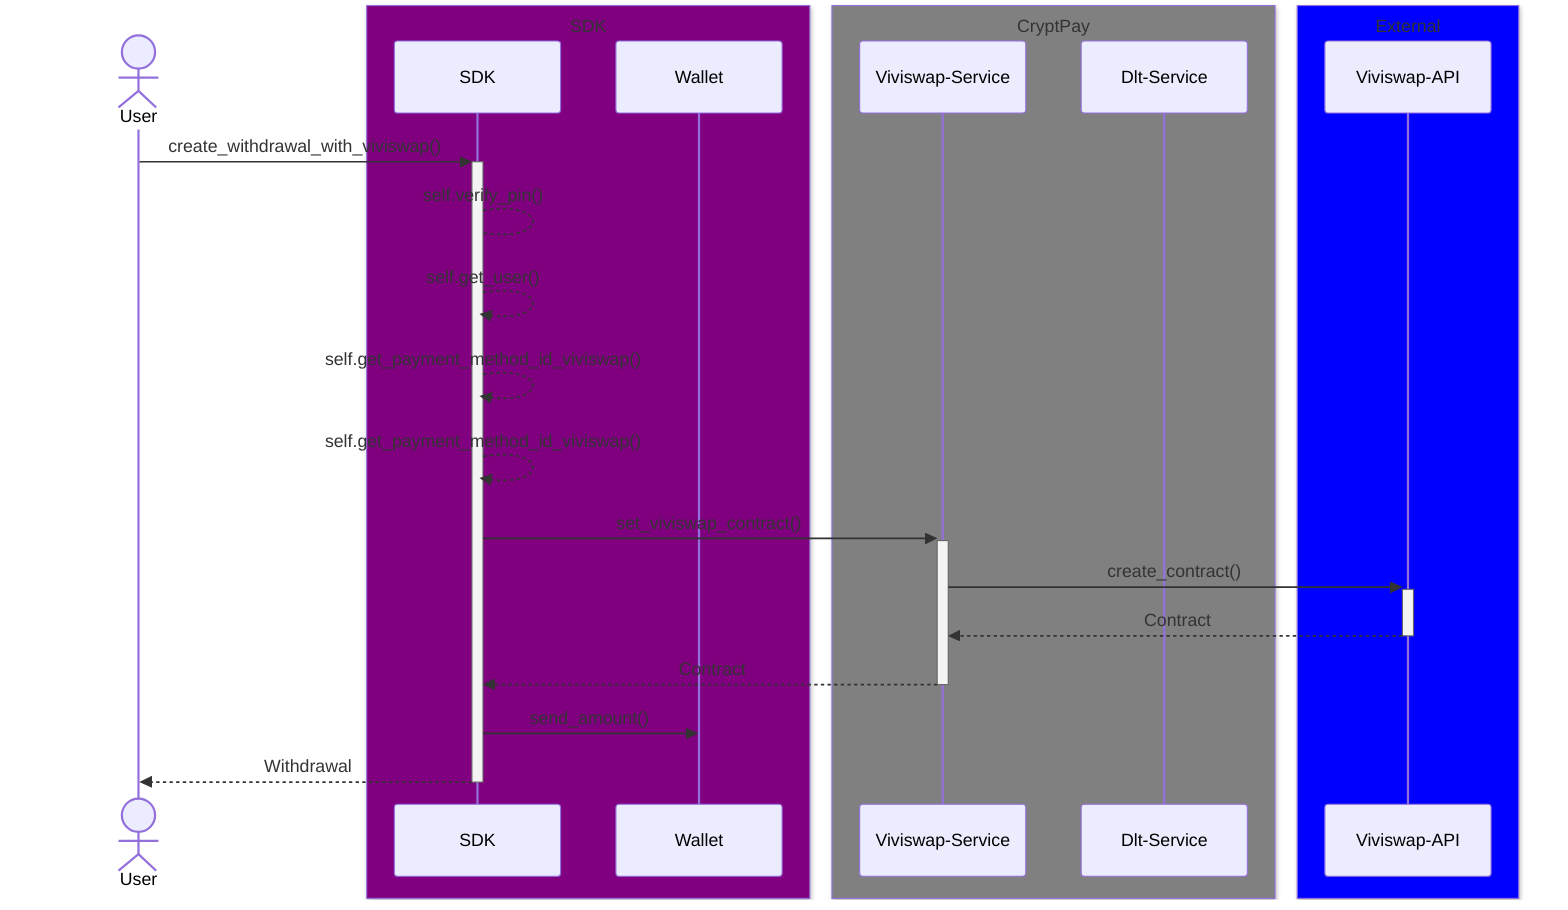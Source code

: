 sequenceDiagram
    actor user as User
    box Purple SDK
        participant sdk as SDK
        participant wallet as Wallet
    end
    box Grey CryptPay
        participant vvs_svc as Viviswap-Service
        participant iota_svc as Dlt-Service
    end
    box Blue External
        participant vvs_api as Viviswap-API
    end
    user->>+sdk: create_withdrawal_with_viviswap()
    sdk-->sdk: self.verify_pin()
    sdk-->>sdk: self.get_user()
    sdk-->>sdk: self.get_payment_method_id_viviswap()
    sdk-->>sdk: self.get_payment_method_id_viviswap()
    sdk->>+vvs_svc: set_viviswap_contract()
    vvs_svc->>+vvs_api: create_contract()
    vvs_api-->>-vvs_svc: Contract
    vvs_svc-->>-sdk: Contract
    sdk->>wallet: send_amount()
    sdk-->>-user: Withdrawal